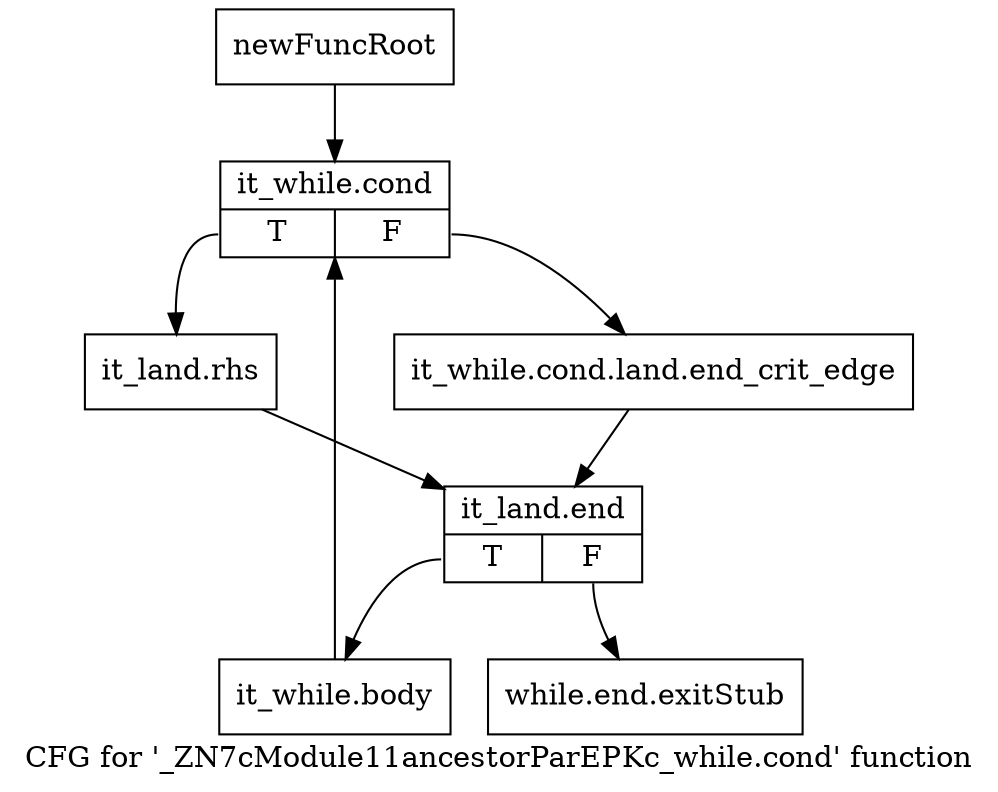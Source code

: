 digraph "CFG for '_ZN7cModule11ancestorParEPKc_while.cond' function" {
	label="CFG for '_ZN7cModule11ancestorParEPKc_while.cond' function";

	Node0x2140160 [shape=record,label="{newFuncRoot}"];
	Node0x2140160 -> Node0x2140200;
	Node0x21401b0 [shape=record,label="{while.end.exitStub}"];
	Node0x2140200 [shape=record,label="{it_while.cond|{<s0>T|<s1>F}}"];
	Node0x2140200:s0 -> Node0x21402a0;
	Node0x2140200:s1 -> Node0x2140250;
	Node0x2140250 [shape=record,label="{it_while.cond.land.end_crit_edge}"];
	Node0x2140250 -> Node0x21402f0;
	Node0x21402a0 [shape=record,label="{it_land.rhs}"];
	Node0x21402a0 -> Node0x21402f0;
	Node0x21402f0 [shape=record,label="{it_land.end|{<s0>T|<s1>F}}"];
	Node0x21402f0:s0 -> Node0x2140340;
	Node0x21402f0:s1 -> Node0x21401b0;
	Node0x2140340 [shape=record,label="{it_while.body}"];
	Node0x2140340 -> Node0x2140200;
}
